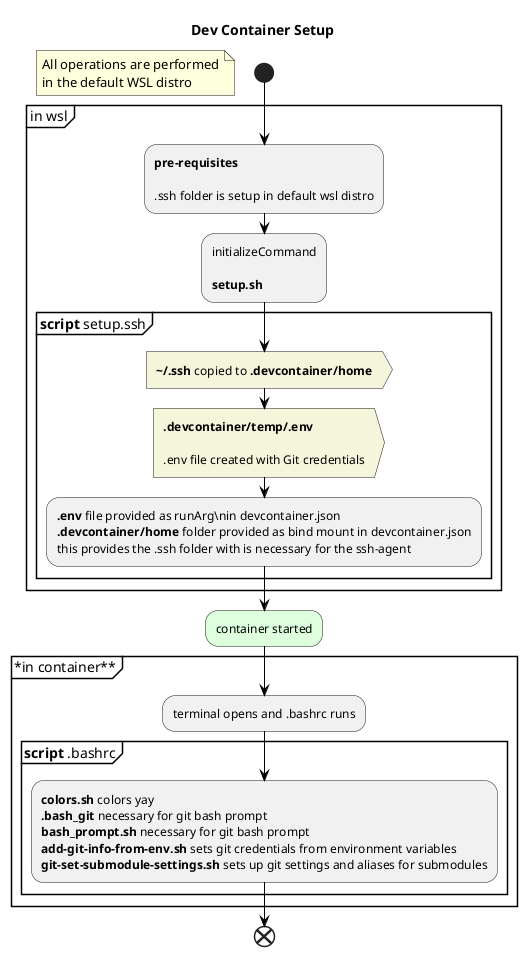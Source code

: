 @startuml Dev Container Setup
skinparam BackgroundColor white
skinparam ClassFontColor black
skinparam ArrowColor black
skinparam ArrowFontColor black

title Dev Container Setup

start

floating note left: All operations are performed\nin the default WSL distro

group "in wsl" {
  :<b>pre-requisites</b>
  
  .ssh folder is setup in default wsl distro;

  :initializeCommand

  <b>setup.sh</b>;

  group "**script** setup.ssh" {
    #f5f5dc:<b>\~/.ssh</b> copied to <b>.devcontainer/home</b>; <<output>>
    #f5f5dc:<b>.devcontainer/temp/.env</b>

    .env file created with Git credentials; <<output>>

    :<b>.env</b> file provided as runArg\nin devcontainer.json
    <b>.devcontainer/home</b> folder provided as bind mount in devcontainer.json
    this provides the .ssh folder with is necessary for the ssh-agent;
  }
}

#ddffdd:container started;

group "*in container**" {
  :terminal opens and .bashrc runs;

  group "**script** .bashrc" {
    :<b>colors.sh</b> colors yay
    <b>.bash_git</b> necessary for git bash prompt
    <b>bash_prompt.sh</b> necessary for git bash prompt
    <b>add-git-info-from-env.sh</b> sets git credentials from environment variables
    <b>git-set-submodule-settings.sh</b> sets up git settings and aliases for submodules;
  }
}

end
@enduml